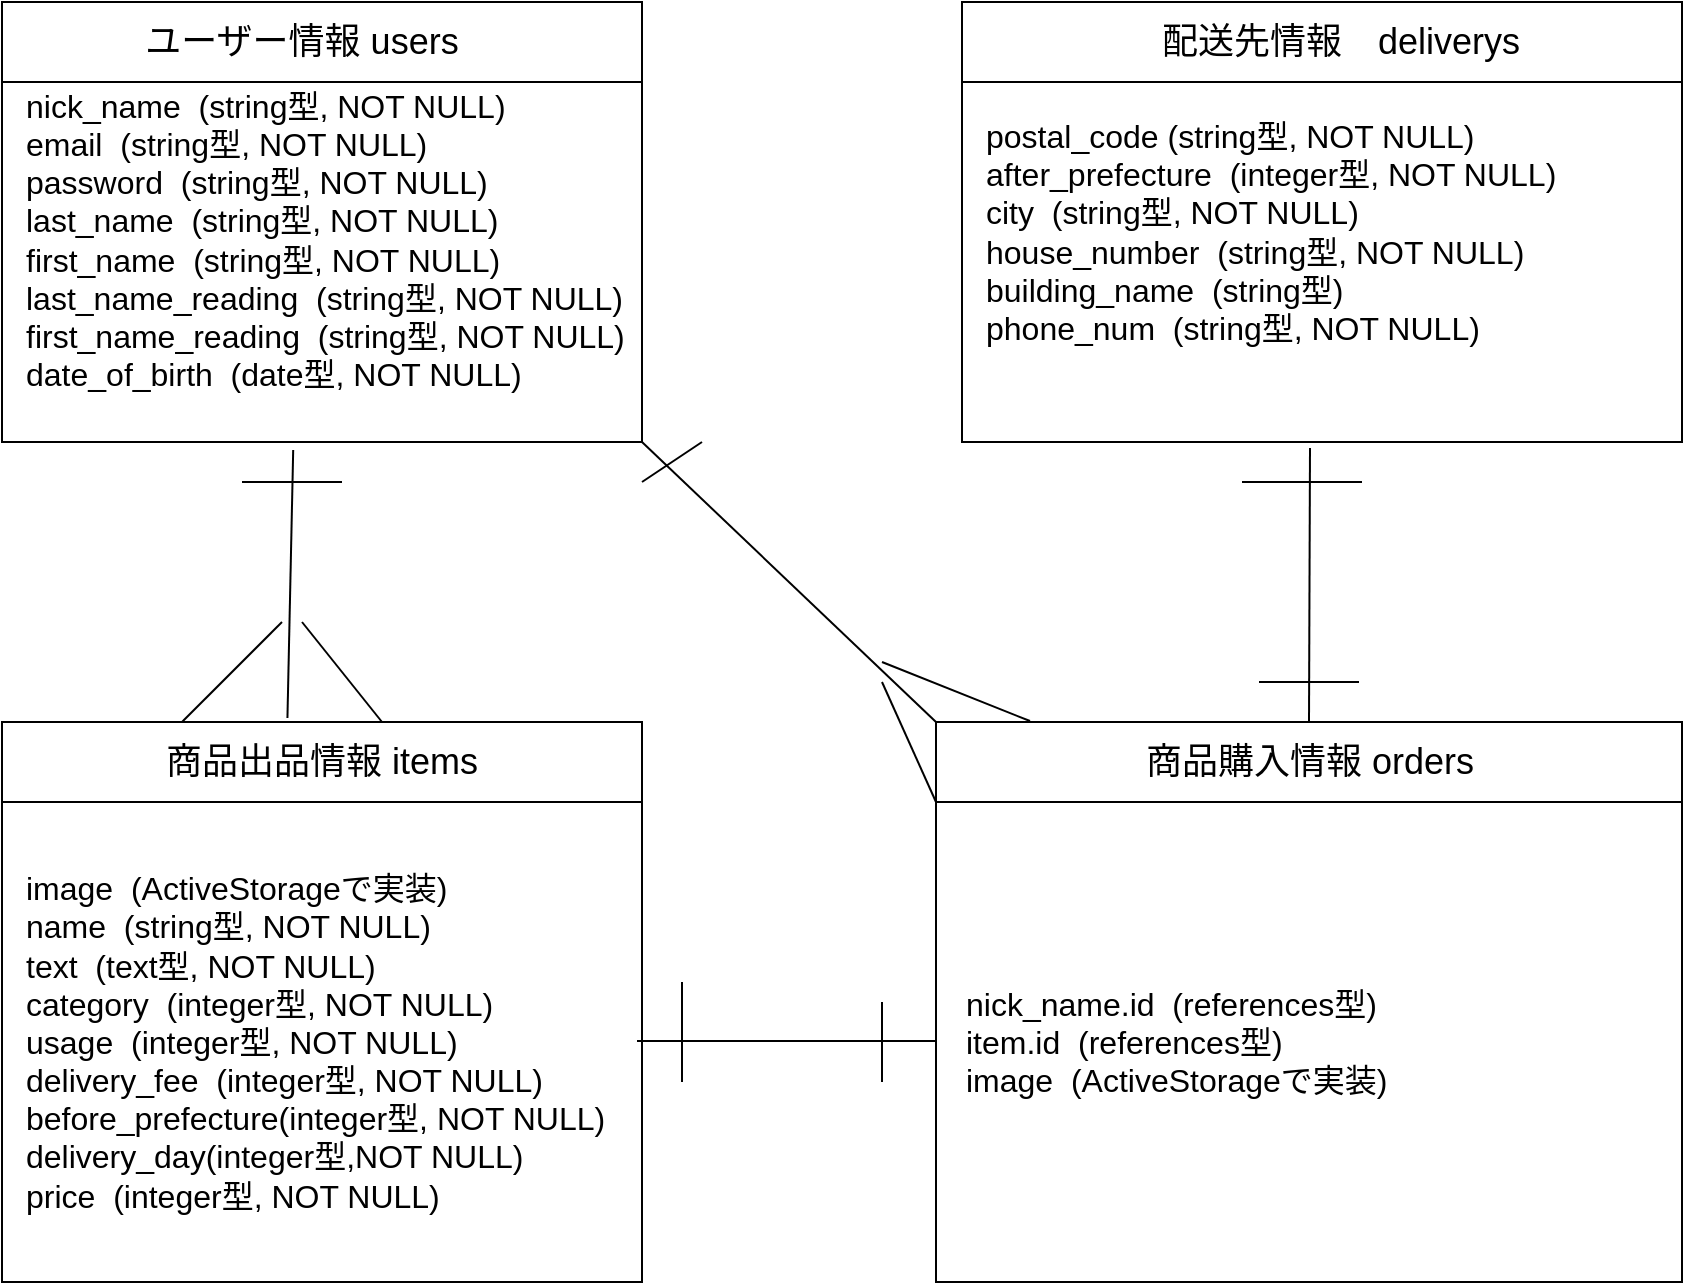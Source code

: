 <mxfile version="13.6.5">
    <diagram id="0W38vJm-rNa2hDeHWIhZ" name="ページ1">
        <mxGraphModel dx="560" dy="708" grid="1" gridSize="10" guides="1" tooltips="1" connect="1" arrows="1" fold="1" page="1" pageScale="1" pageWidth="827" pageHeight="1169" math="0" shadow="0">
            <root>
                <mxCell id="0"/>
                <mxCell id="1" parent="0"/>
                <mxCell id="6" value="" style="rounded=0;whiteSpace=wrap;html=1;" parent="1" vertex="1">
                    <mxGeometry x="40" y="80" width="320" height="40" as="geometry"/>
                </mxCell>
                <mxCell id="2" value="" style="rounded=0;whiteSpace=wrap;html=1;" parent="1" vertex="1">
                    <mxGeometry x="40" y="120" width="320" height="180" as="geometry"/>
                </mxCell>
                <mxCell id="5" value="ユーザー情報 users" style="text;html=1;strokeColor=none;fillColor=none;align=center;verticalAlign=middle;whiteSpace=wrap;rounded=0;fontSize=18;" parent="1" vertex="1">
                    <mxGeometry x="70" y="90" width="240" height="20" as="geometry"/>
                </mxCell>
                <mxCell id="8" value="nick_name&amp;nbsp; (string型, NOT NULL)&lt;br style=&quot;font-size: 16px&quot;&gt;email&amp;nbsp; (string型, NOT NULL)&lt;br style=&quot;font-size: 16px&quot;&gt;password&amp;nbsp; (string型, NOT NULL)&lt;br style=&quot;font-size: 16px&quot;&gt;last_name&amp;nbsp; (string型, NOT NULL)&lt;br style=&quot;font-size: 16px&quot;&gt;first_name&amp;nbsp; (string型, NOT NULL)&lt;br&gt;last_name_reading&amp;nbsp; (string型, NOT NULL)&lt;br style=&quot;font-size: 16px&quot;&gt;first_name_reading&amp;nbsp; (string型, NOT NULL)&lt;br style=&quot;font-size: 16px&quot;&gt;date_of_birth&amp;nbsp; (date型, NOT NULL)" style="text;html=1;strokeColor=none;fillColor=none;align=left;verticalAlign=middle;whiteSpace=wrap;rounded=0;fontSize=16;" parent="1" vertex="1">
                    <mxGeometry x="50" y="119" width="360" height="160" as="geometry"/>
                </mxCell>
                <mxCell id="10" value="" style="rounded=0;whiteSpace=wrap;html=1;" parent="1" vertex="1">
                    <mxGeometry x="520" y="120" width="360" height="180" as="geometry"/>
                </mxCell>
                <mxCell id="11" value="" style="rounded=0;whiteSpace=wrap;html=1;" parent="1" vertex="1">
                    <mxGeometry x="520" y="80" width="360" height="40" as="geometry"/>
                </mxCell>
                <mxCell id="12" value="配送先情報　deliverys" style="text;html=1;strokeColor=none;fillColor=none;align=center;verticalAlign=middle;whiteSpace=wrap;rounded=0;fontSize=18;" parent="1" vertex="1">
                    <mxGeometry x="600" y="90" width="219" height="20" as="geometry"/>
                </mxCell>
                <mxCell id="13" value="postal_code (string型, NOT NULL)&lt;br&gt;after_prefecture&amp;nbsp; (integer型, NOT NULL)&lt;br&gt;city&amp;nbsp; (string型, NOT NULL)&lt;br&gt;house_number&amp;nbsp; (string型, NOT NULL)&lt;br&gt;building_name&amp;nbsp; (string型)&lt;br&gt;phone_num&amp;nbsp; (string型, NOT NULL)" style="text;html=1;strokeColor=none;fillColor=none;align=left;verticalAlign=middle;whiteSpace=wrap;rounded=0;fontSize=16;" parent="1" vertex="1">
                    <mxGeometry x="530" y="120" width="340" height="150" as="geometry"/>
                </mxCell>
                <mxCell id="16" value="" style="rounded=0;whiteSpace=wrap;html=1;fontSize=16;align=left;" parent="1" vertex="1">
                    <mxGeometry x="40" y="440" width="320" height="40" as="geometry"/>
                </mxCell>
                <mxCell id="17" value="" style="rounded=0;whiteSpace=wrap;html=1;fontSize=16;align=left;" parent="1" vertex="1">
                    <mxGeometry x="40" y="480" width="320" height="240" as="geometry"/>
                </mxCell>
                <mxCell id="18" value="商品出品情報 items" style="text;html=1;strokeColor=none;fillColor=none;align=center;verticalAlign=middle;whiteSpace=wrap;rounded=0;fontSize=18;" parent="1" vertex="1">
                    <mxGeometry x="55" y="450" width="290" height="20" as="geometry"/>
                </mxCell>
                <mxCell id="19" value="" style="rounded=0;whiteSpace=wrap;html=1;fontSize=16;align=left;" parent="1" vertex="1">
                    <mxGeometry x="507" y="480" width="373" height="240" as="geometry"/>
                </mxCell>
                <mxCell id="20" value="" style="rounded=0;whiteSpace=wrap;html=1;fontSize=16;align=left;" parent="1" vertex="1">
                    <mxGeometry x="507" y="440" width="373" height="40" as="geometry"/>
                </mxCell>
                <mxCell id="21" value="商品購入情報 orders" style="text;html=1;strokeColor=none;fillColor=none;align=center;verticalAlign=middle;whiteSpace=wrap;rounded=0;fontSize=18;" parent="1" vertex="1">
                    <mxGeometry x="583.5" y="450" width="220" height="20" as="geometry"/>
                </mxCell>
                <mxCell id="23" value="image&amp;nbsp; (ActiveStorageで実装)&lt;br&gt;name&amp;nbsp; (string型, NOT NULL)&lt;br&gt;text&amp;nbsp; (text型, NOT NULL)&lt;br&gt;category&amp;nbsp; (integer型, NOT NULL)&lt;br&gt;usage&amp;nbsp; (integer型, NOT NULL)&lt;br&gt;delivery_fee&amp;nbsp; (integer型, NOT NULL)&lt;br&gt;before_prefecture(integer型, NOT NULL)&lt;br&gt;delivery_day(integer型,NOT NULL)&lt;br&gt;price&amp;nbsp; (integer型, NOT NULL)" style="text;html=1;strokeColor=none;fillColor=none;align=left;verticalAlign=middle;whiteSpace=wrap;rounded=0;fontSize=16;" parent="1" vertex="1">
                    <mxGeometry x="50" y="480" width="300" height="240" as="geometry"/>
                </mxCell>
                <mxCell id="24" value="nick_name.id&amp;nbsp; (references型)&lt;br&gt;item.id&amp;nbsp; (references型)&lt;br&gt;image&amp;nbsp; (ActiveStorageで実装)" style="text;html=1;strokeColor=none;fillColor=none;align=left;verticalAlign=middle;whiteSpace=wrap;rounded=0;fontSize=16;" parent="1" vertex="1">
                    <mxGeometry x="520" y="480" width="350" height="240" as="geometry"/>
                </mxCell>
                <mxCell id="30" value="" style="endArrow=none;html=1;fontSize=16;exitX=0.5;exitY=0;exitDx=0;exitDy=0;" parent="1" source="20" edge="1">
                    <mxGeometry width="50" height="50" relative="1" as="geometry">
                        <mxPoint x="550" y="440" as="sourcePoint"/>
                        <mxPoint x="694" y="303" as="targetPoint"/>
                    </mxGeometry>
                </mxCell>
                <mxCell id="31" value="" style="endArrow=none;html=1;fontSize=16;exitX=0.446;exitY=-0.05;exitDx=0;exitDy=0;exitPerimeter=0;entryX=0.455;entryY=1.022;entryDx=0;entryDy=0;entryPerimeter=0;" parent="1" source="16" target="2" edge="1">
                    <mxGeometry width="50" height="50" relative="1" as="geometry">
                        <mxPoint x="703.5" y="450" as="sourcePoint"/>
                        <mxPoint x="179" y="310" as="targetPoint"/>
                    </mxGeometry>
                </mxCell>
                <mxCell id="32" value="" style="endArrow=none;html=1;fontSize=16;" parent="1" edge="1">
                    <mxGeometry width="50" height="50" relative="1" as="geometry">
                        <mxPoint x="130" y="440" as="sourcePoint"/>
                        <mxPoint x="180" y="390" as="targetPoint"/>
                    </mxGeometry>
                </mxCell>
                <mxCell id="33" value="" style="endArrow=none;html=1;fontSize=16;" parent="1" edge="1">
                    <mxGeometry width="50" height="50" relative="1" as="geometry">
                        <mxPoint x="230" y="440" as="sourcePoint"/>
                        <mxPoint x="190" y="390" as="targetPoint"/>
                    </mxGeometry>
                </mxCell>
                <mxCell id="34" value="" style="endArrow=none;html=1;fontSize=16;" parent="1" edge="1">
                    <mxGeometry width="50" height="50" relative="1" as="geometry">
                        <mxPoint x="160" y="320" as="sourcePoint"/>
                        <mxPoint x="210" y="320" as="targetPoint"/>
                    </mxGeometry>
                </mxCell>
                <mxCell id="36" value="" style="endArrow=none;html=1;fontSize=16;" parent="1" edge="1">
                    <mxGeometry width="50" height="50" relative="1" as="geometry">
                        <mxPoint x="357.5" y="599.5" as="sourcePoint"/>
                        <mxPoint x="507" y="599.5" as="targetPoint"/>
                    </mxGeometry>
                </mxCell>
                <mxCell id="37" value="" style="endArrow=none;html=1;fontSize=16;entryX=0;entryY=0;entryDx=0;entryDy=0;exitX=1;exitY=1;exitDx=0;exitDy=0;" parent="1" source="2" target="20" edge="1">
                    <mxGeometry width="50" height="50" relative="1" as="geometry">
                        <mxPoint x="370.5" y="360" as="sourcePoint"/>
                        <mxPoint x="510" y="430" as="targetPoint"/>
                    </mxGeometry>
                </mxCell>
                <mxCell id="41" value="" style="endArrow=none;html=1;fontSize=16;exitX=0.126;exitY=-0.012;exitDx=0;exitDy=0;exitPerimeter=0;" parent="1" source="20" edge="1">
                    <mxGeometry width="50" height="50" relative="1" as="geometry">
                        <mxPoint x="260" y="470" as="sourcePoint"/>
                        <mxPoint x="480" y="410" as="targetPoint"/>
                    </mxGeometry>
                </mxCell>
                <mxCell id="42" value="" style="endArrow=none;html=1;fontSize=16;exitX=0;exitY=0;exitDx=0;exitDy=0;" parent="1" source="19" edge="1">
                    <mxGeometry width="50" height="50" relative="1" as="geometry">
                        <mxPoint x="563.998" y="449.52" as="sourcePoint"/>
                        <mxPoint x="480" y="420" as="targetPoint"/>
                    </mxGeometry>
                </mxCell>
                <mxCell id="43" value="" style="endArrow=none;html=1;fontSize=16;" parent="1" edge="1">
                    <mxGeometry width="50" height="50" relative="1" as="geometry">
                        <mxPoint x="660" y="320" as="sourcePoint"/>
                        <mxPoint x="720" y="320" as="targetPoint"/>
                    </mxGeometry>
                </mxCell>
                <mxCell id="44" value="" style="endArrow=none;html=1;fontSize=16;" parent="1" edge="1">
                    <mxGeometry width="50" height="50" relative="1" as="geometry">
                        <mxPoint x="668.5" y="420" as="sourcePoint"/>
                        <mxPoint x="718.5" y="420" as="targetPoint"/>
                    </mxGeometry>
                </mxCell>
                <mxCell id="47" value="" style="endArrow=none;html=1;fontSize=16;" parent="1" edge="1">
                    <mxGeometry width="50" height="50" relative="1" as="geometry">
                        <mxPoint x="380" y="570" as="sourcePoint"/>
                        <mxPoint x="380" y="620" as="targetPoint"/>
                        <Array as="points">
                            <mxPoint x="380" y="620"/>
                        </Array>
                    </mxGeometry>
                </mxCell>
                <mxCell id="48" value="" style="endArrow=none;html=1;fontSize=16;" parent="1" edge="1">
                    <mxGeometry width="50" height="50" relative="1" as="geometry">
                        <mxPoint x="480" y="580" as="sourcePoint"/>
                        <mxPoint x="480" y="620" as="targetPoint"/>
                    </mxGeometry>
                </mxCell>
                <mxCell id="51" value="" style="endArrow=none;html=1;fontSize=16;" parent="1" edge="1">
                    <mxGeometry width="50" height="50" relative="1" as="geometry">
                        <mxPoint x="360" y="320" as="sourcePoint"/>
                        <mxPoint x="390" y="300" as="targetPoint"/>
                    </mxGeometry>
                </mxCell>
            </root>
        </mxGraphModel>
    </diagram>
</mxfile>